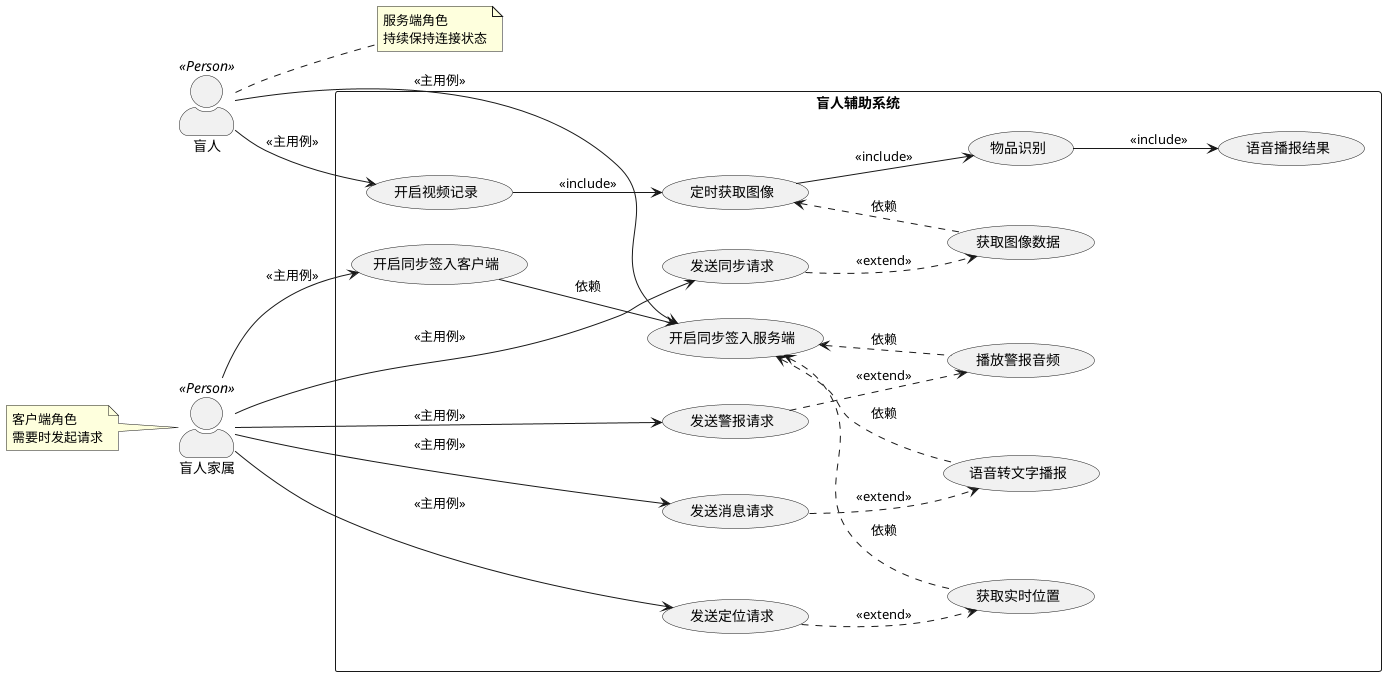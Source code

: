 @startuml
left to right direction
skinparam actorStyle awesome

actor "盲人" as BlindUser <<Person>>
actor "盲人家属" as Family <<Person>>

rectangle "盲人辅助系统" {
    BlindUser --> (开启同步签入服务端) : <<主用例>>
    BlindUser --> (开启视频记录) : <<主用例>>
    (开启视频记录) --> (定时获取图像) : <<include>>
    (定时获取图像) --> (物品识别) : <<include>>
    (物品识别) --> (语音播报结果) : <<include>>

    Family --> (开启同步签入客户端) : <<主用例>>
    Family --> (发送定位请求) : <<主用例>>
    Family --> (发送警报请求) : <<主用例>>
    Family --> (发送消息请求) : <<主用例>>
    Family --> (发送同步请求) : <<主用例>>

    (发送定位请求) ..> (获取实时位置) : <<extend>>
    (发送警报请求) ..> (播放警报音频) : <<extend>>
    (发送消息请求) ..> (语音转文字播报) : <<extend>>
    (发送同步请求) ..> (获取图像数据) : <<extend>>

    (开启同步签入客户端) --> (开启同步签入服务端) : 依赖
    (获取实时位置) .u.> (开启同步签入服务端) : 依赖
    (播放警报音频) .u.> (开启同步签入服务端) : 依赖
    (语音转文字播报) .u.> (开启同步签入服务端) : 依赖
    (获取图像数据) .u.> (定时获取图像) : 依赖
}

note right of BlindUser
  服务端角色
  持续保持连接状态
end note

note left of Family
  客户端角色
  需要时发起请求
end note
@enduml